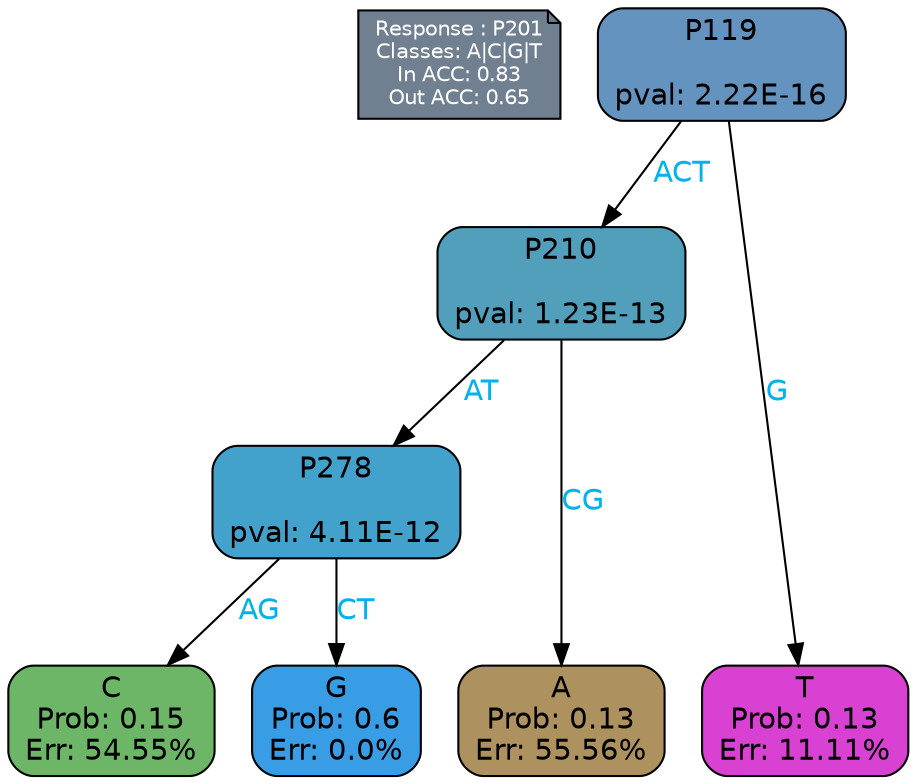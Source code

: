 digraph Tree {
node [shape=box, style="filled, rounded", color="black", fontname=helvetica] ;
graph [ranksep=equally, splines=polylines, bgcolor=transparent, dpi=600] ;
edge [fontname=helvetica] ;
LEGEND [label="Response : P201
Classes: A|C|G|T
In ACC: 0.83
Out ACC: 0.65
",shape=note,align=left,style=filled,fillcolor="slategray",fontcolor="white",fontsize=10];1 [label="P119

pval: 2.22E-16", fillcolor="#6393be"] ;
2 [label="P210

pval: 1.23E-13", fillcolor="#529fbc"] ;
3 [label="P278

pval: 4.11E-12", fillcolor="#43a2cb"] ;
4 [label="C
Prob: 0.15
Err: 54.55%", fillcolor="#6eb667"] ;
5 [label="G
Prob: 0.6
Err: 0.0%", fillcolor="#399de5"] ;
6 [label="A
Prob: 0.13
Err: 55.56%", fillcolor="#ad925f"] ;
7 [label="T
Prob: 0.13
Err: 11.11%", fillcolor="#d841d1"] ;
1 -> 2 [label="ACT",fontcolor=deepskyblue2] ;
1 -> 7 [label="G",fontcolor=deepskyblue2] ;
2 -> 3 [label="AT",fontcolor=deepskyblue2] ;
2 -> 6 [label="CG",fontcolor=deepskyblue2] ;
3 -> 4 [label="AG",fontcolor=deepskyblue2] ;
3 -> 5 [label="CT",fontcolor=deepskyblue2] ;
{rank = same; 4;5;6;7;}{rank = same; LEGEND;1;}}